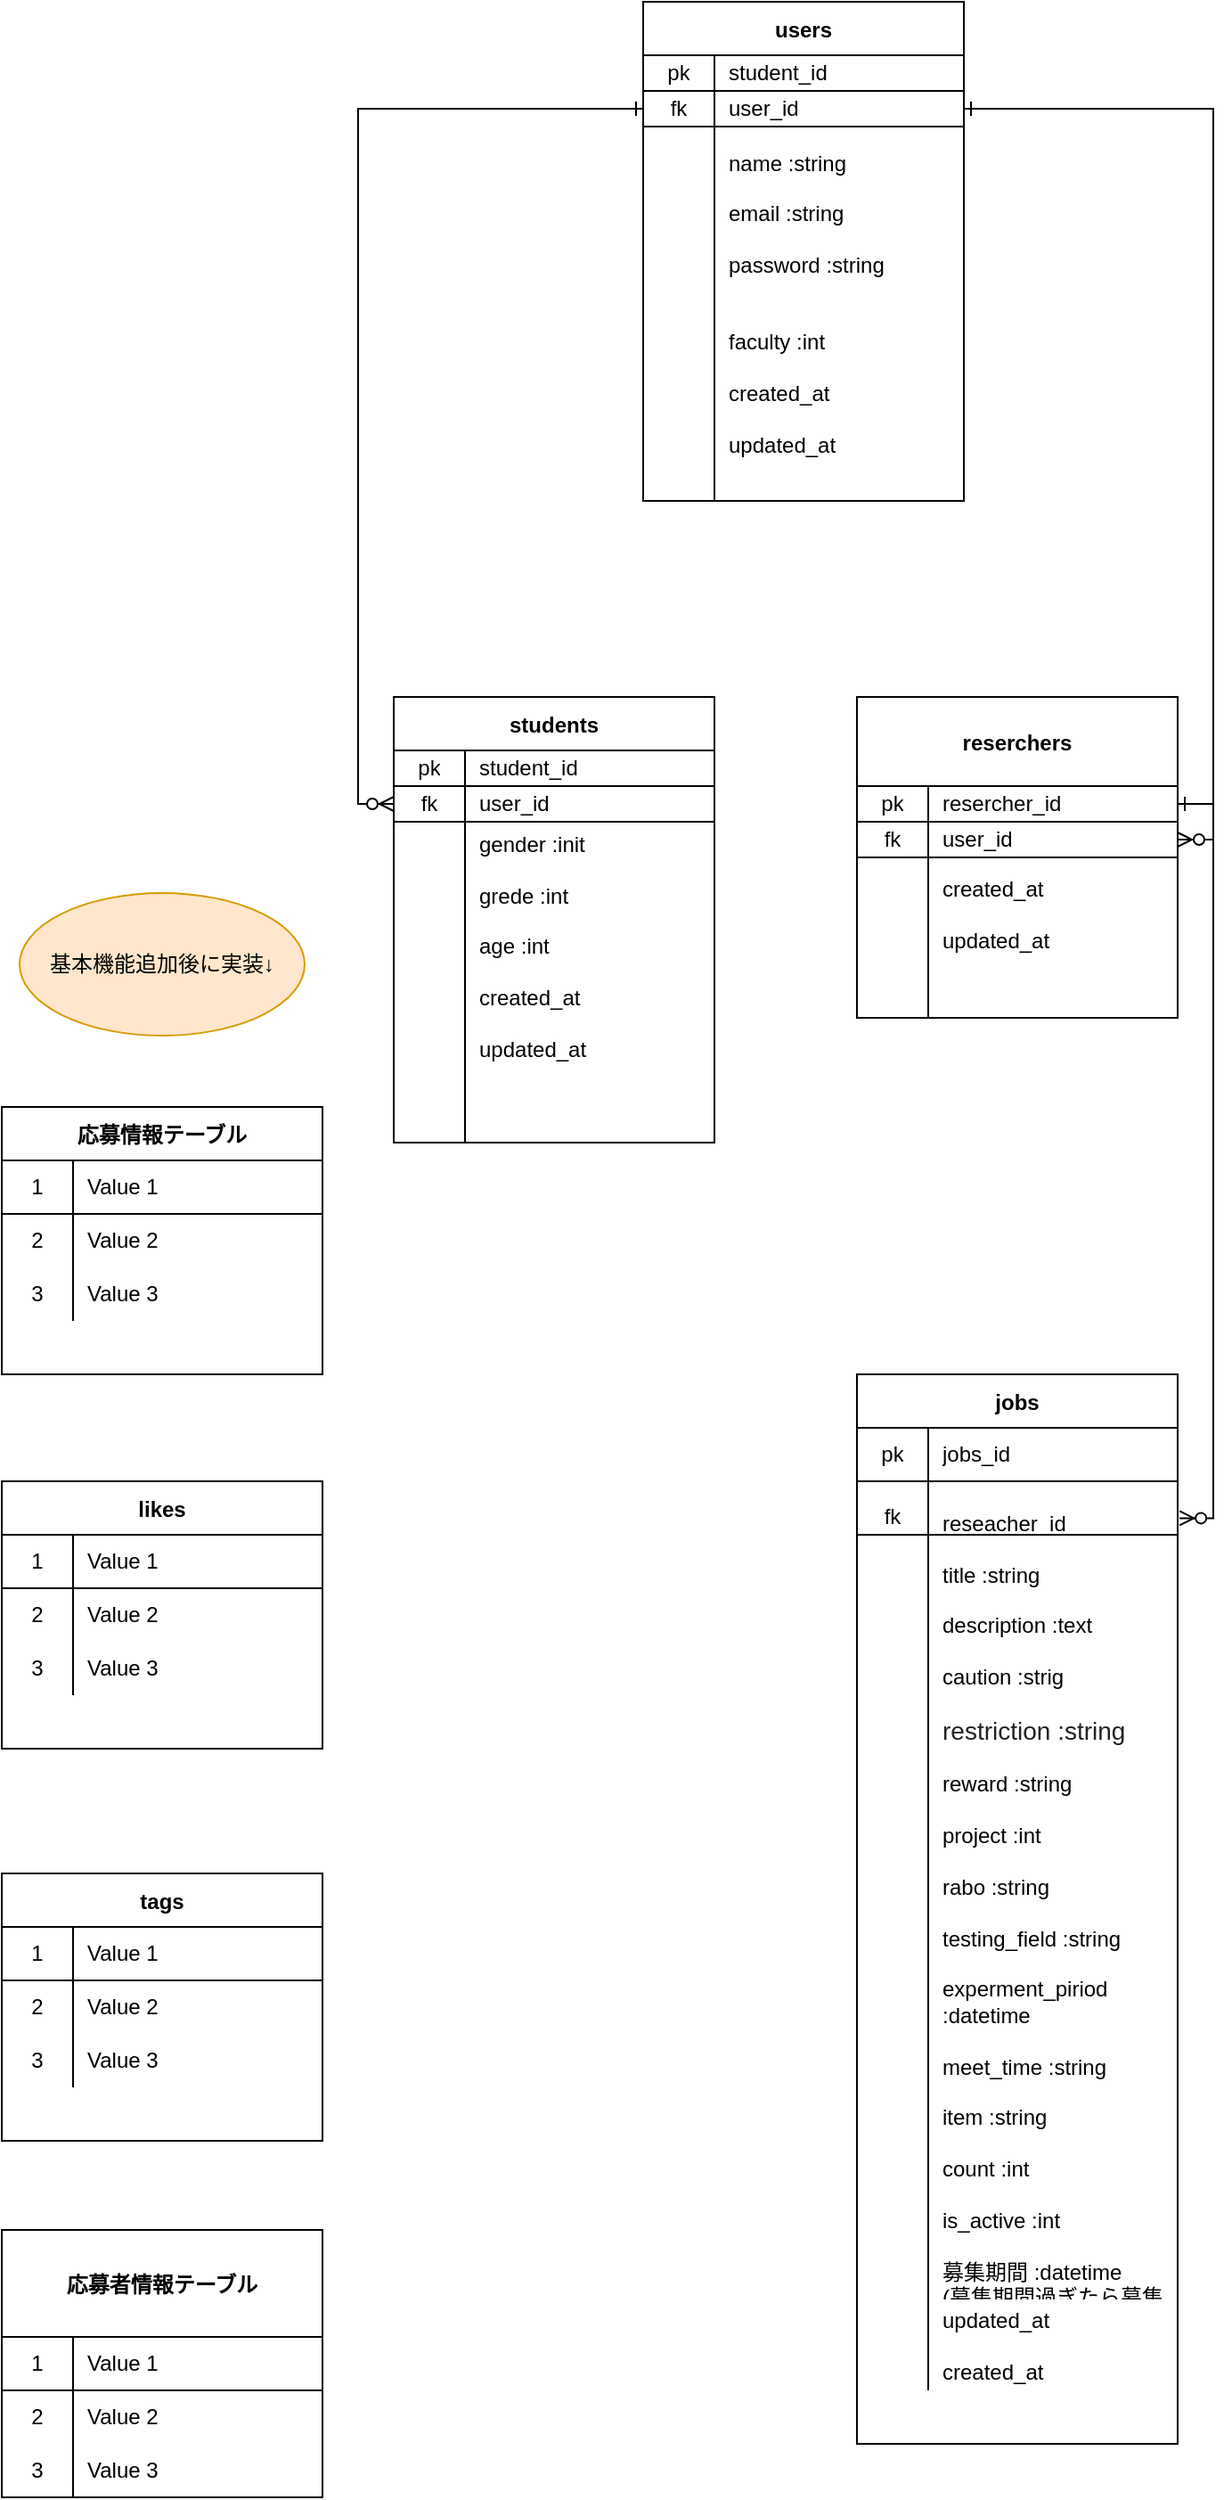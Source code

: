 <mxfile version="15.2.9" type="github">
  <diagram id="j_O6NApABDsRDZ1z-aff" name="Page-1">
    <mxGraphModel dx="3980" dy="3216" grid="1" gridSize="10" guides="1" tooltips="1" connect="1" arrows="1" fold="1" page="1" pageScale="1" pageWidth="827" pageHeight="1169" math="0" shadow="0">
      <root>
        <mxCell id="0" />
        <mxCell id="1" parent="0" />
        <mxCell id="E43GTgpT8_VpPOF3MOeO-1" value="reserchers" style="shape=table;startSize=50;container=1;collapsible=0;childLayout=tableLayout;fixedRows=1;rowLines=0;fontStyle=1;align=center;pointerEvents=1;" parent="1" vertex="1">
          <mxGeometry x="10" y="10" width="180" height="180" as="geometry" />
        </mxCell>
        <mxCell id="E43GTgpT8_VpPOF3MOeO-2" value="" style="shape=partialRectangle;html=1;whiteSpace=wrap;collapsible=0;dropTarget=0;pointerEvents=1;fillColor=none;top=0;left=0;bottom=1;right=0;points=[[0,0.5],[1,0.5]];portConstraint=eastwest;" parent="E43GTgpT8_VpPOF3MOeO-1" vertex="1">
          <mxGeometry y="50" width="180" height="20" as="geometry" />
        </mxCell>
        <mxCell id="E43GTgpT8_VpPOF3MOeO-3" value="pk" style="shape=partialRectangle;html=1;whiteSpace=wrap;connectable=0;fillColor=none;top=0;left=0;bottom=0;right=0;overflow=hidden;pointerEvents=1;" parent="E43GTgpT8_VpPOF3MOeO-2" vertex="1">
          <mxGeometry width="40" height="20" as="geometry">
            <mxRectangle width="40" height="20" as="alternateBounds" />
          </mxGeometry>
        </mxCell>
        <mxCell id="E43GTgpT8_VpPOF3MOeO-4" value="resercher_id" style="shape=partialRectangle;html=1;whiteSpace=wrap;connectable=0;fillColor=none;top=0;left=0;bottom=0;right=0;align=left;spacingLeft=6;overflow=hidden;pointerEvents=1;" parent="E43GTgpT8_VpPOF3MOeO-2" vertex="1">
          <mxGeometry x="40" width="140" height="20" as="geometry">
            <mxRectangle width="140" height="20" as="alternateBounds" />
          </mxGeometry>
        </mxCell>
        <mxCell id="E43GTgpT8_VpPOF3MOeO-5" value="" style="shape=partialRectangle;html=1;whiteSpace=wrap;collapsible=0;dropTarget=0;pointerEvents=1;fillColor=none;top=0;left=0;bottom=0;right=0;points=[[0,0.5],[1,0.5]];portConstraint=eastwest;" parent="E43GTgpT8_VpPOF3MOeO-1" vertex="1">
          <mxGeometry y="70" width="180" height="90" as="geometry" />
        </mxCell>
        <mxCell id="E43GTgpT8_VpPOF3MOeO-6" value="" style="shape=partialRectangle;html=1;whiteSpace=wrap;connectable=0;fillColor=none;top=0;left=0;bottom=0;right=0;overflow=hidden;pointerEvents=1;" parent="E43GTgpT8_VpPOF3MOeO-5" vertex="1">
          <mxGeometry width="40" height="90" as="geometry">
            <mxRectangle width="40" height="90" as="alternateBounds" />
          </mxGeometry>
        </mxCell>
        <mxCell id="E43GTgpT8_VpPOF3MOeO-7" value="&lt;br&gt;created_at&lt;br&gt;&lt;br&gt;updated_at" style="shape=partialRectangle;html=1;whiteSpace=wrap;connectable=0;fillColor=none;top=0;left=0;bottom=0;right=0;align=left;spacingLeft=6;overflow=hidden;pointerEvents=1;" parent="E43GTgpT8_VpPOF3MOeO-5" vertex="1">
          <mxGeometry x="40" width="140" height="90" as="geometry">
            <mxRectangle width="140" height="90" as="alternateBounds" />
          </mxGeometry>
        </mxCell>
        <mxCell id="E43GTgpT8_VpPOF3MOeO-8" value="" style="shape=partialRectangle;html=1;whiteSpace=wrap;collapsible=0;dropTarget=0;pointerEvents=1;fillColor=none;top=0;left=0;bottom=0;right=0;points=[[0,0.5],[1,0.5]];portConstraint=eastwest;" parent="E43GTgpT8_VpPOF3MOeO-1" vertex="1">
          <mxGeometry y="160" width="180" height="20" as="geometry" />
        </mxCell>
        <mxCell id="E43GTgpT8_VpPOF3MOeO-9" value="" style="shape=partialRectangle;html=1;whiteSpace=wrap;connectable=0;fillColor=none;top=0;left=0;bottom=0;right=0;overflow=hidden;pointerEvents=1;" parent="E43GTgpT8_VpPOF3MOeO-8" vertex="1">
          <mxGeometry width="40" height="20" as="geometry">
            <mxRectangle width="40" height="20" as="alternateBounds" />
          </mxGeometry>
        </mxCell>
        <mxCell id="E43GTgpT8_VpPOF3MOeO-10" value="" style="shape=partialRectangle;html=1;whiteSpace=wrap;connectable=0;fillColor=none;top=0;left=0;bottom=0;right=0;align=left;spacingLeft=6;overflow=hidden;pointerEvents=1;" parent="E43GTgpT8_VpPOF3MOeO-8" vertex="1">
          <mxGeometry x="40" width="140" height="20" as="geometry">
            <mxRectangle width="140" height="20" as="alternateBounds" />
          </mxGeometry>
        </mxCell>
        <mxCell id="E43GTgpT8_VpPOF3MOeO-11" value="students" style="shape=table;startSize=30;container=1;collapsible=0;childLayout=tableLayout;fixedRows=1;rowLines=0;fontStyle=1;align=center;pointerEvents=1;" parent="1" vertex="1">
          <mxGeometry x="-250" y="10" width="180" height="250" as="geometry" />
        </mxCell>
        <mxCell id="E43GTgpT8_VpPOF3MOeO-12" value="" style="shape=partialRectangle;html=1;whiteSpace=wrap;collapsible=0;dropTarget=0;pointerEvents=1;fillColor=none;top=0;left=0;bottom=1;right=0;points=[[0,0.5],[1,0.5]];portConstraint=eastwest;" parent="E43GTgpT8_VpPOF3MOeO-11" vertex="1">
          <mxGeometry y="30" width="180" height="20" as="geometry" />
        </mxCell>
        <mxCell id="E43GTgpT8_VpPOF3MOeO-13" value="pk" style="shape=partialRectangle;html=1;whiteSpace=wrap;connectable=0;fillColor=none;top=0;left=0;bottom=0;right=0;overflow=hidden;pointerEvents=1;" parent="E43GTgpT8_VpPOF3MOeO-12" vertex="1">
          <mxGeometry width="40" height="20" as="geometry">
            <mxRectangle width="40" height="20" as="alternateBounds" />
          </mxGeometry>
        </mxCell>
        <mxCell id="E43GTgpT8_VpPOF3MOeO-14" value="student_id" style="shape=partialRectangle;html=1;whiteSpace=wrap;connectable=0;fillColor=none;top=0;left=0;bottom=0;right=0;align=left;spacingLeft=6;overflow=hidden;pointerEvents=1;" parent="E43GTgpT8_VpPOF3MOeO-12" vertex="1">
          <mxGeometry x="40" width="140" height="20" as="geometry">
            <mxRectangle width="140" height="20" as="alternateBounds" />
          </mxGeometry>
        </mxCell>
        <mxCell id="E43GTgpT8_VpPOF3MOeO-15" value="" style="shape=partialRectangle;html=1;whiteSpace=wrap;collapsible=0;dropTarget=0;pointerEvents=1;fillColor=none;top=0;left=0;bottom=0;right=0;points=[[0,0.5],[1,0.5]];portConstraint=eastwest;" parent="E43GTgpT8_VpPOF3MOeO-11" vertex="1">
          <mxGeometry y="50" width="180" height="180" as="geometry" />
        </mxCell>
        <mxCell id="E43GTgpT8_VpPOF3MOeO-16" value="" style="shape=partialRectangle;html=1;whiteSpace=wrap;connectable=0;fillColor=none;top=0;left=0;bottom=0;right=0;overflow=hidden;pointerEvents=1;" parent="E43GTgpT8_VpPOF3MOeO-15" vertex="1">
          <mxGeometry width="40" height="180" as="geometry">
            <mxRectangle width="40" height="180" as="alternateBounds" />
          </mxGeometry>
        </mxCell>
        <mxCell id="E43GTgpT8_VpPOF3MOeO-17" value="gender :init&lt;br&gt;&lt;br&gt;grede :int&lt;br&gt;&lt;br&gt;age :int&lt;br&gt;&lt;br&gt;created_at&lt;br&gt;&lt;br&gt;updated_at" style="shape=partialRectangle;html=1;whiteSpace=wrap;connectable=0;fillColor=none;top=0;left=0;bottom=0;right=0;align=left;spacingLeft=6;overflow=hidden;pointerEvents=1;" parent="E43GTgpT8_VpPOF3MOeO-15" vertex="1">
          <mxGeometry x="40" width="140" height="180" as="geometry">
            <mxRectangle width="140" height="180" as="alternateBounds" />
          </mxGeometry>
        </mxCell>
        <mxCell id="E43GTgpT8_VpPOF3MOeO-18" value="" style="shape=partialRectangle;html=1;whiteSpace=wrap;collapsible=0;dropTarget=0;pointerEvents=1;fillColor=none;top=0;left=0;bottom=0;right=0;points=[[0,0.5],[1,0.5]];portConstraint=eastwest;" parent="E43GTgpT8_VpPOF3MOeO-11" vertex="1">
          <mxGeometry y="230" width="180" height="20" as="geometry" />
        </mxCell>
        <mxCell id="E43GTgpT8_VpPOF3MOeO-19" value="" style="shape=partialRectangle;html=1;whiteSpace=wrap;connectable=0;fillColor=none;top=0;left=0;bottom=0;right=0;overflow=hidden;pointerEvents=1;" parent="E43GTgpT8_VpPOF3MOeO-18" vertex="1">
          <mxGeometry width="40" height="20" as="geometry">
            <mxRectangle width="40" height="20" as="alternateBounds" />
          </mxGeometry>
        </mxCell>
        <mxCell id="E43GTgpT8_VpPOF3MOeO-20" value="" style="shape=partialRectangle;html=1;whiteSpace=wrap;connectable=0;fillColor=none;top=0;left=0;bottom=0;right=0;align=left;spacingLeft=6;overflow=hidden;pointerEvents=1;" parent="E43GTgpT8_VpPOF3MOeO-18" vertex="1">
          <mxGeometry x="40" width="140" height="20" as="geometry">
            <mxRectangle width="140" height="20" as="alternateBounds" />
          </mxGeometry>
        </mxCell>
        <mxCell id="E43GTgpT8_VpPOF3MOeO-23" value="jobs" style="shape=table;startSize=30;container=1;collapsible=0;childLayout=tableLayout;fixedRows=1;rowLines=0;fontStyle=1;align=center;pointerEvents=1;" parent="1" vertex="1">
          <mxGeometry x="10" y="390" width="180" height="600" as="geometry" />
        </mxCell>
        <mxCell id="E43GTgpT8_VpPOF3MOeO-24" value="" style="shape=partialRectangle;html=1;whiteSpace=wrap;collapsible=0;dropTarget=0;pointerEvents=1;fillColor=none;top=0;left=0;bottom=1;right=0;points=[[0,0.5],[1,0.5]];portConstraint=eastwest;" parent="E43GTgpT8_VpPOF3MOeO-23" vertex="1">
          <mxGeometry y="30" width="180" height="30" as="geometry" />
        </mxCell>
        <mxCell id="E43GTgpT8_VpPOF3MOeO-25" value="pk" style="shape=partialRectangle;html=1;whiteSpace=wrap;connectable=0;fillColor=none;top=0;left=0;bottom=0;right=0;overflow=hidden;pointerEvents=1;" parent="E43GTgpT8_VpPOF3MOeO-24" vertex="1">
          <mxGeometry width="40" height="30" as="geometry">
            <mxRectangle width="40" height="30" as="alternateBounds" />
          </mxGeometry>
        </mxCell>
        <mxCell id="E43GTgpT8_VpPOF3MOeO-26" value="jobs_id" style="shape=partialRectangle;html=1;whiteSpace=wrap;connectable=0;fillColor=none;top=0;left=0;bottom=0;right=0;align=left;spacingLeft=6;overflow=hidden;pointerEvents=1;" parent="E43GTgpT8_VpPOF3MOeO-24" vertex="1">
          <mxGeometry x="40" width="140" height="30" as="geometry">
            <mxRectangle width="140" height="30" as="alternateBounds" />
          </mxGeometry>
        </mxCell>
        <mxCell id="E43GTgpT8_VpPOF3MOeO-27" value="" style="shape=partialRectangle;html=1;whiteSpace=wrap;collapsible=0;dropTarget=0;pointerEvents=1;fillColor=none;top=0;left=0;bottom=0;right=0;points=[[0,0.5],[1,0.5]];portConstraint=eastwest;" parent="E43GTgpT8_VpPOF3MOeO-23" vertex="1">
          <mxGeometry y="60" width="180" height="460" as="geometry" />
        </mxCell>
        <mxCell id="E43GTgpT8_VpPOF3MOeO-28" value="" style="shape=partialRectangle;html=1;whiteSpace=wrap;connectable=0;fillColor=none;top=0;left=0;bottom=0;right=0;overflow=hidden;pointerEvents=1;" parent="E43GTgpT8_VpPOF3MOeO-27" vertex="1">
          <mxGeometry width="40" height="460" as="geometry">
            <mxRectangle width="40" height="460" as="alternateBounds" />
          </mxGeometry>
        </mxCell>
        <mxCell id="E43GTgpT8_VpPOF3MOeO-29" value="&lt;br&gt;reseacher_id&lt;br&gt;&lt;br&gt;title :string&lt;br&gt;&lt;br&gt;description :text&lt;br&gt;&lt;br&gt;caution :strig&lt;br&gt;&lt;br&gt;&lt;span style=&quot;color: rgb(34 , 34 , 34) ; font-family: &amp;#34;arial&amp;#34; , sans-serif ; font-size: 14px ; background-color: rgb(255 , 255 , 255)&quot;&gt;restriction :string&lt;br&gt;&lt;/span&gt;&lt;br&gt;reward :string&lt;br&gt;&lt;br&gt;project :int&lt;br&gt;&lt;br&gt;rabo :string&lt;br&gt;&lt;br&gt;testing_field :string&lt;br&gt;&lt;br&gt;experment_piriod :datetime&lt;br&gt;&lt;br&gt;meet_time :string&lt;br&gt;&lt;br&gt;item :string&lt;br&gt;&lt;br&gt;count :int&lt;br&gt;&lt;br&gt;is_active :int&lt;br&gt;&lt;br&gt;募集期間 :datetime&lt;br&gt;(募集期間過ぎたら募集停止にさせる&lt;br&gt;&lt;br&gt;&amp;nbsp;&lt;br&gt;&lt;br&gt;&lt;br&gt;" style="shape=partialRectangle;html=1;whiteSpace=wrap;connectable=0;fillColor=none;top=0;left=0;bottom=0;right=0;align=left;spacingLeft=6;overflow=hidden;pointerEvents=1;" parent="E43GTgpT8_VpPOF3MOeO-27" vertex="1">
          <mxGeometry x="40" width="140" height="460" as="geometry">
            <mxRectangle width="140" height="460" as="alternateBounds" />
          </mxGeometry>
        </mxCell>
        <mxCell id="E43GTgpT8_VpPOF3MOeO-30" value="" style="shape=partialRectangle;html=1;whiteSpace=wrap;collapsible=0;dropTarget=0;pointerEvents=1;fillColor=none;top=0;left=0;bottom=0;right=0;points=[[0,0.5],[1,0.5]];portConstraint=eastwest;" parent="E43GTgpT8_VpPOF3MOeO-23" vertex="1">
          <mxGeometry y="520" width="180" height="50" as="geometry" />
        </mxCell>
        <mxCell id="E43GTgpT8_VpPOF3MOeO-31" value="" style="shape=partialRectangle;html=1;whiteSpace=wrap;connectable=0;fillColor=none;top=0;left=0;bottom=0;right=0;overflow=hidden;pointerEvents=1;" parent="E43GTgpT8_VpPOF3MOeO-30" vertex="1">
          <mxGeometry width="40" height="50" as="geometry">
            <mxRectangle width="40" height="50" as="alternateBounds" />
          </mxGeometry>
        </mxCell>
        <mxCell id="E43GTgpT8_VpPOF3MOeO-32" value="updated_at&lt;br&gt;&lt;br&gt;created_at" style="shape=partialRectangle;html=1;whiteSpace=wrap;connectable=0;fillColor=none;top=0;left=0;bottom=0;right=0;align=left;spacingLeft=6;overflow=hidden;pointerEvents=1;" parent="E43GTgpT8_VpPOF3MOeO-30" vertex="1">
          <mxGeometry x="40" width="140" height="50" as="geometry">
            <mxRectangle width="140" height="50" as="alternateBounds" />
          </mxGeometry>
        </mxCell>
        <mxCell id="E43GTgpT8_VpPOF3MOeO-33" value="likes" style="shape=table;startSize=30;container=1;collapsible=0;childLayout=tableLayout;fixedRows=1;rowLines=0;fontStyle=1;align=center;pointerEvents=1;" parent="1" vertex="1">
          <mxGeometry x="-470" y="450" width="180" height="150" as="geometry" />
        </mxCell>
        <mxCell id="E43GTgpT8_VpPOF3MOeO-34" value="" style="shape=partialRectangle;html=1;whiteSpace=wrap;collapsible=0;dropTarget=0;pointerEvents=1;fillColor=none;top=0;left=0;bottom=1;right=0;points=[[0,0.5],[1,0.5]];portConstraint=eastwest;" parent="E43GTgpT8_VpPOF3MOeO-33" vertex="1">
          <mxGeometry y="30" width="180" height="30" as="geometry" />
        </mxCell>
        <mxCell id="E43GTgpT8_VpPOF3MOeO-35" value="1" style="shape=partialRectangle;html=1;whiteSpace=wrap;connectable=0;fillColor=none;top=0;left=0;bottom=0;right=0;overflow=hidden;pointerEvents=1;" parent="E43GTgpT8_VpPOF3MOeO-34" vertex="1">
          <mxGeometry width="40" height="30" as="geometry" />
        </mxCell>
        <mxCell id="E43GTgpT8_VpPOF3MOeO-36" value="Value 1" style="shape=partialRectangle;html=1;whiteSpace=wrap;connectable=0;fillColor=none;top=0;left=0;bottom=0;right=0;align=left;spacingLeft=6;overflow=hidden;pointerEvents=1;" parent="E43GTgpT8_VpPOF3MOeO-34" vertex="1">
          <mxGeometry x="40" width="140" height="30" as="geometry" />
        </mxCell>
        <mxCell id="E43GTgpT8_VpPOF3MOeO-37" value="" style="shape=partialRectangle;html=1;whiteSpace=wrap;collapsible=0;dropTarget=0;pointerEvents=1;fillColor=none;top=0;left=0;bottom=0;right=0;points=[[0,0.5],[1,0.5]];portConstraint=eastwest;" parent="E43GTgpT8_VpPOF3MOeO-33" vertex="1">
          <mxGeometry y="60" width="180" height="30" as="geometry" />
        </mxCell>
        <mxCell id="E43GTgpT8_VpPOF3MOeO-38" value="2" style="shape=partialRectangle;html=1;whiteSpace=wrap;connectable=0;fillColor=none;top=0;left=0;bottom=0;right=0;overflow=hidden;pointerEvents=1;" parent="E43GTgpT8_VpPOF3MOeO-37" vertex="1">
          <mxGeometry width="40" height="30" as="geometry" />
        </mxCell>
        <mxCell id="E43GTgpT8_VpPOF3MOeO-39" value="Value 2" style="shape=partialRectangle;html=1;whiteSpace=wrap;connectable=0;fillColor=none;top=0;left=0;bottom=0;right=0;align=left;spacingLeft=6;overflow=hidden;pointerEvents=1;" parent="E43GTgpT8_VpPOF3MOeO-37" vertex="1">
          <mxGeometry x="40" width="140" height="30" as="geometry" />
        </mxCell>
        <mxCell id="E43GTgpT8_VpPOF3MOeO-40" value="" style="shape=partialRectangle;html=1;whiteSpace=wrap;collapsible=0;dropTarget=0;pointerEvents=1;fillColor=none;top=0;left=0;bottom=0;right=0;points=[[0,0.5],[1,0.5]];portConstraint=eastwest;" parent="E43GTgpT8_VpPOF3MOeO-33" vertex="1">
          <mxGeometry y="90" width="180" height="30" as="geometry" />
        </mxCell>
        <mxCell id="E43GTgpT8_VpPOF3MOeO-41" value="3" style="shape=partialRectangle;html=1;whiteSpace=wrap;connectable=0;fillColor=none;top=0;left=0;bottom=0;right=0;overflow=hidden;pointerEvents=1;" parent="E43GTgpT8_VpPOF3MOeO-40" vertex="1">
          <mxGeometry width="40" height="30" as="geometry" />
        </mxCell>
        <mxCell id="E43GTgpT8_VpPOF3MOeO-42" value="Value 3" style="shape=partialRectangle;html=1;whiteSpace=wrap;connectable=0;fillColor=none;top=0;left=0;bottom=0;right=0;align=left;spacingLeft=6;overflow=hidden;pointerEvents=1;" parent="E43GTgpT8_VpPOF3MOeO-40" vertex="1">
          <mxGeometry x="40" width="140" height="30" as="geometry" />
        </mxCell>
        <mxCell id="E43GTgpT8_VpPOF3MOeO-69" value="応募者情報テーブル" style="shape=table;startSize=60;container=1;collapsible=0;childLayout=tableLayout;fixedRows=1;rowLines=0;fontStyle=1;align=center;pointerEvents=1;" parent="1" vertex="1">
          <mxGeometry x="-470" y="870" width="180" height="150" as="geometry" />
        </mxCell>
        <mxCell id="E43GTgpT8_VpPOF3MOeO-70" value="" style="shape=partialRectangle;html=1;whiteSpace=wrap;collapsible=0;dropTarget=0;pointerEvents=1;fillColor=none;top=0;left=0;bottom=1;right=0;points=[[0,0.5],[1,0.5]];portConstraint=eastwest;" parent="E43GTgpT8_VpPOF3MOeO-69" vertex="1">
          <mxGeometry y="60" width="180" height="30" as="geometry" />
        </mxCell>
        <mxCell id="E43GTgpT8_VpPOF3MOeO-71" value="1" style="shape=partialRectangle;html=1;whiteSpace=wrap;connectable=0;fillColor=none;top=0;left=0;bottom=0;right=0;overflow=hidden;pointerEvents=1;" parent="E43GTgpT8_VpPOF3MOeO-70" vertex="1">
          <mxGeometry width="40" height="30" as="geometry">
            <mxRectangle width="40" height="30" as="alternateBounds" />
          </mxGeometry>
        </mxCell>
        <mxCell id="E43GTgpT8_VpPOF3MOeO-72" value="Value 1" style="shape=partialRectangle;html=1;whiteSpace=wrap;connectable=0;fillColor=none;top=0;left=0;bottom=0;right=0;align=left;spacingLeft=6;overflow=hidden;pointerEvents=1;" parent="E43GTgpT8_VpPOF3MOeO-70" vertex="1">
          <mxGeometry x="40" width="140" height="30" as="geometry">
            <mxRectangle width="140" height="30" as="alternateBounds" />
          </mxGeometry>
        </mxCell>
        <mxCell id="E43GTgpT8_VpPOF3MOeO-73" value="" style="shape=partialRectangle;html=1;whiteSpace=wrap;collapsible=0;dropTarget=0;pointerEvents=1;fillColor=none;top=0;left=0;bottom=0;right=0;points=[[0,0.5],[1,0.5]];portConstraint=eastwest;" parent="E43GTgpT8_VpPOF3MOeO-69" vertex="1">
          <mxGeometry y="90" width="180" height="30" as="geometry" />
        </mxCell>
        <mxCell id="E43GTgpT8_VpPOF3MOeO-74" value="2" style="shape=partialRectangle;html=1;whiteSpace=wrap;connectable=0;fillColor=none;top=0;left=0;bottom=0;right=0;overflow=hidden;pointerEvents=1;" parent="E43GTgpT8_VpPOF3MOeO-73" vertex="1">
          <mxGeometry width="40" height="30" as="geometry">
            <mxRectangle width="40" height="30" as="alternateBounds" />
          </mxGeometry>
        </mxCell>
        <mxCell id="E43GTgpT8_VpPOF3MOeO-75" value="Value 2" style="shape=partialRectangle;html=1;whiteSpace=wrap;connectable=0;fillColor=none;top=0;left=0;bottom=0;right=0;align=left;spacingLeft=6;overflow=hidden;pointerEvents=1;" parent="E43GTgpT8_VpPOF3MOeO-73" vertex="1">
          <mxGeometry x="40" width="140" height="30" as="geometry">
            <mxRectangle width="140" height="30" as="alternateBounds" />
          </mxGeometry>
        </mxCell>
        <mxCell id="E43GTgpT8_VpPOF3MOeO-76" value="" style="shape=partialRectangle;html=1;whiteSpace=wrap;collapsible=0;dropTarget=0;pointerEvents=1;fillColor=none;top=0;left=0;bottom=0;right=0;points=[[0,0.5],[1,0.5]];portConstraint=eastwest;" parent="E43GTgpT8_VpPOF3MOeO-69" vertex="1">
          <mxGeometry y="120" width="180" height="30" as="geometry" />
        </mxCell>
        <mxCell id="E43GTgpT8_VpPOF3MOeO-77" value="3" style="shape=partialRectangle;html=1;whiteSpace=wrap;connectable=0;fillColor=none;top=0;left=0;bottom=0;right=0;overflow=hidden;pointerEvents=1;" parent="E43GTgpT8_VpPOF3MOeO-76" vertex="1">
          <mxGeometry width="40" height="30" as="geometry">
            <mxRectangle width="40" height="30" as="alternateBounds" />
          </mxGeometry>
        </mxCell>
        <mxCell id="E43GTgpT8_VpPOF3MOeO-78" value="Value 3" style="shape=partialRectangle;html=1;whiteSpace=wrap;connectable=0;fillColor=none;top=0;left=0;bottom=0;right=0;align=left;spacingLeft=6;overflow=hidden;pointerEvents=1;" parent="E43GTgpT8_VpPOF3MOeO-76" vertex="1">
          <mxGeometry x="40" width="140" height="30" as="geometry">
            <mxRectangle width="140" height="30" as="alternateBounds" />
          </mxGeometry>
        </mxCell>
        <mxCell id="E43GTgpT8_VpPOF3MOeO-79" value="tags" style="shape=table;startSize=30;container=1;collapsible=0;childLayout=tableLayout;fixedRows=1;rowLines=0;fontStyle=1;align=center;pointerEvents=1;" parent="1" vertex="1">
          <mxGeometry x="-470" y="670" width="180" height="150" as="geometry" />
        </mxCell>
        <mxCell id="E43GTgpT8_VpPOF3MOeO-80" value="" style="shape=partialRectangle;html=1;whiteSpace=wrap;collapsible=0;dropTarget=0;pointerEvents=1;fillColor=none;top=0;left=0;bottom=1;right=0;points=[[0,0.5],[1,0.5]];portConstraint=eastwest;" parent="E43GTgpT8_VpPOF3MOeO-79" vertex="1">
          <mxGeometry y="30" width="180" height="30" as="geometry" />
        </mxCell>
        <mxCell id="E43GTgpT8_VpPOF3MOeO-81" value="1" style="shape=partialRectangle;html=1;whiteSpace=wrap;connectable=0;fillColor=none;top=0;left=0;bottom=0;right=0;overflow=hidden;pointerEvents=1;" parent="E43GTgpT8_VpPOF3MOeO-80" vertex="1">
          <mxGeometry width="40" height="30" as="geometry" />
        </mxCell>
        <mxCell id="E43GTgpT8_VpPOF3MOeO-82" value="Value 1" style="shape=partialRectangle;html=1;whiteSpace=wrap;connectable=0;fillColor=none;top=0;left=0;bottom=0;right=0;align=left;spacingLeft=6;overflow=hidden;pointerEvents=1;" parent="E43GTgpT8_VpPOF3MOeO-80" vertex="1">
          <mxGeometry x="40" width="140" height="30" as="geometry" />
        </mxCell>
        <mxCell id="E43GTgpT8_VpPOF3MOeO-83" value="" style="shape=partialRectangle;html=1;whiteSpace=wrap;collapsible=0;dropTarget=0;pointerEvents=1;fillColor=none;top=0;left=0;bottom=0;right=0;points=[[0,0.5],[1,0.5]];portConstraint=eastwest;" parent="E43GTgpT8_VpPOF3MOeO-79" vertex="1">
          <mxGeometry y="60" width="180" height="30" as="geometry" />
        </mxCell>
        <mxCell id="E43GTgpT8_VpPOF3MOeO-84" value="2" style="shape=partialRectangle;html=1;whiteSpace=wrap;connectable=0;fillColor=none;top=0;left=0;bottom=0;right=0;overflow=hidden;pointerEvents=1;" parent="E43GTgpT8_VpPOF3MOeO-83" vertex="1">
          <mxGeometry width="40" height="30" as="geometry" />
        </mxCell>
        <mxCell id="E43GTgpT8_VpPOF3MOeO-85" value="Value 2" style="shape=partialRectangle;html=1;whiteSpace=wrap;connectable=0;fillColor=none;top=0;left=0;bottom=0;right=0;align=left;spacingLeft=6;overflow=hidden;pointerEvents=1;" parent="E43GTgpT8_VpPOF3MOeO-83" vertex="1">
          <mxGeometry x="40" width="140" height="30" as="geometry" />
        </mxCell>
        <mxCell id="E43GTgpT8_VpPOF3MOeO-86" value="" style="shape=partialRectangle;html=1;whiteSpace=wrap;collapsible=0;dropTarget=0;pointerEvents=1;fillColor=none;top=0;left=0;bottom=0;right=0;points=[[0,0.5],[1,0.5]];portConstraint=eastwest;" parent="E43GTgpT8_VpPOF3MOeO-79" vertex="1">
          <mxGeometry y="90" width="180" height="30" as="geometry" />
        </mxCell>
        <mxCell id="E43GTgpT8_VpPOF3MOeO-87" value="3" style="shape=partialRectangle;html=1;whiteSpace=wrap;connectable=0;fillColor=none;top=0;left=0;bottom=0;right=0;overflow=hidden;pointerEvents=1;" parent="E43GTgpT8_VpPOF3MOeO-86" vertex="1">
          <mxGeometry width="40" height="30" as="geometry" />
        </mxCell>
        <mxCell id="E43GTgpT8_VpPOF3MOeO-88" value="Value 3" style="shape=partialRectangle;html=1;whiteSpace=wrap;connectable=0;fillColor=none;top=0;left=0;bottom=0;right=0;align=left;spacingLeft=6;overflow=hidden;pointerEvents=1;" parent="E43GTgpT8_VpPOF3MOeO-86" vertex="1">
          <mxGeometry x="40" width="140" height="30" as="geometry" />
        </mxCell>
        <mxCell id="E43GTgpT8_VpPOF3MOeO-89" value="応募情報テーブル" style="shape=table;startSize=30;container=1;collapsible=0;childLayout=tableLayout;fixedRows=1;rowLines=0;fontStyle=1;align=center;pointerEvents=1;" parent="1" vertex="1">
          <mxGeometry x="-470" y="240" width="180" height="150" as="geometry" />
        </mxCell>
        <mxCell id="E43GTgpT8_VpPOF3MOeO-90" value="" style="shape=partialRectangle;html=1;whiteSpace=wrap;collapsible=0;dropTarget=0;pointerEvents=1;fillColor=none;top=0;left=0;bottom=1;right=0;points=[[0,0.5],[1,0.5]];portConstraint=eastwest;" parent="E43GTgpT8_VpPOF3MOeO-89" vertex="1">
          <mxGeometry y="30" width="180" height="30" as="geometry" />
        </mxCell>
        <mxCell id="E43GTgpT8_VpPOF3MOeO-91" value="1" style="shape=partialRectangle;html=1;whiteSpace=wrap;connectable=0;fillColor=none;top=0;left=0;bottom=0;right=0;overflow=hidden;pointerEvents=1;" parent="E43GTgpT8_VpPOF3MOeO-90" vertex="1">
          <mxGeometry width="40" height="30" as="geometry" />
        </mxCell>
        <mxCell id="E43GTgpT8_VpPOF3MOeO-92" value="Value 1" style="shape=partialRectangle;html=1;whiteSpace=wrap;connectable=0;fillColor=none;top=0;left=0;bottom=0;right=0;align=left;spacingLeft=6;overflow=hidden;pointerEvents=1;" parent="E43GTgpT8_VpPOF3MOeO-90" vertex="1">
          <mxGeometry x="40" width="140" height="30" as="geometry" />
        </mxCell>
        <mxCell id="E43GTgpT8_VpPOF3MOeO-93" value="" style="shape=partialRectangle;html=1;whiteSpace=wrap;collapsible=0;dropTarget=0;pointerEvents=1;fillColor=none;top=0;left=0;bottom=0;right=0;points=[[0,0.5],[1,0.5]];portConstraint=eastwest;" parent="E43GTgpT8_VpPOF3MOeO-89" vertex="1">
          <mxGeometry y="60" width="180" height="30" as="geometry" />
        </mxCell>
        <mxCell id="E43GTgpT8_VpPOF3MOeO-94" value="2" style="shape=partialRectangle;html=1;whiteSpace=wrap;connectable=0;fillColor=none;top=0;left=0;bottom=0;right=0;overflow=hidden;pointerEvents=1;" parent="E43GTgpT8_VpPOF3MOeO-93" vertex="1">
          <mxGeometry width="40" height="30" as="geometry" />
        </mxCell>
        <mxCell id="E43GTgpT8_VpPOF3MOeO-95" value="Value 2" style="shape=partialRectangle;html=1;whiteSpace=wrap;connectable=0;fillColor=none;top=0;left=0;bottom=0;right=0;align=left;spacingLeft=6;overflow=hidden;pointerEvents=1;" parent="E43GTgpT8_VpPOF3MOeO-93" vertex="1">
          <mxGeometry x="40" width="140" height="30" as="geometry" />
        </mxCell>
        <mxCell id="E43GTgpT8_VpPOF3MOeO-96" value="" style="shape=partialRectangle;html=1;whiteSpace=wrap;collapsible=0;dropTarget=0;pointerEvents=1;fillColor=none;top=0;left=0;bottom=0;right=0;points=[[0,0.5],[1,0.5]];portConstraint=eastwest;" parent="E43GTgpT8_VpPOF3MOeO-89" vertex="1">
          <mxGeometry y="90" width="180" height="30" as="geometry" />
        </mxCell>
        <mxCell id="E43GTgpT8_VpPOF3MOeO-97" value="3" style="shape=partialRectangle;html=1;whiteSpace=wrap;connectable=0;fillColor=none;top=0;left=0;bottom=0;right=0;overflow=hidden;pointerEvents=1;" parent="E43GTgpT8_VpPOF3MOeO-96" vertex="1">
          <mxGeometry width="40" height="30" as="geometry" />
        </mxCell>
        <mxCell id="E43GTgpT8_VpPOF3MOeO-98" value="Value 3" style="shape=partialRectangle;html=1;whiteSpace=wrap;connectable=0;fillColor=none;top=0;left=0;bottom=0;right=0;align=left;spacingLeft=6;overflow=hidden;pointerEvents=1;" parent="E43GTgpT8_VpPOF3MOeO-96" vertex="1">
          <mxGeometry x="40" width="140" height="30" as="geometry" />
        </mxCell>
        <mxCell id="E43GTgpT8_VpPOF3MOeO-99" value="fk" style="text;html=1;strokeColor=none;fillColor=none;align=center;verticalAlign=middle;whiteSpace=wrap;rounded=0;" parent="1" vertex="1">
          <mxGeometry x="10" y="460" width="40" height="20" as="geometry" />
        </mxCell>
        <mxCell id="E43GTgpT8_VpPOF3MOeO-102" value="" style="endArrow=none;html=1;" parent="1" edge="1">
          <mxGeometry width="50" height="50" relative="1" as="geometry">
            <mxPoint x="10" y="480" as="sourcePoint" />
            <mxPoint x="190" y="480" as="targetPoint" />
          </mxGeometry>
        </mxCell>
        <mxCell id="E43GTgpT8_VpPOF3MOeO-108" style="edgeStyle=orthogonalEdgeStyle;rounded=0;orthogonalLoop=1;jettySize=auto;html=1;exitX=1;exitY=0.5;exitDx=0;exitDy=0;entryX=1.006;entryY=0.045;entryDx=0;entryDy=0;entryPerimeter=0;endArrow=ERzeroToMany;endFill=1;startArrow=ERone;startFill=0;" parent="1" source="E43GTgpT8_VpPOF3MOeO-2" target="E43GTgpT8_VpPOF3MOeO-27" edge="1">
          <mxGeometry relative="1" as="geometry" />
        </mxCell>
        <mxCell id="ATE8ZknLRjWbhnegSZX5-18" value="基本機能追加後に実装↓" style="ellipse;whiteSpace=wrap;html=1;fillColor=#ffe6cc;strokeColor=#d79b00;" parent="1" vertex="1">
          <mxGeometry x="-460" y="120" width="160" height="80" as="geometry" />
        </mxCell>
        <mxCell id="lVU0xOBh6JcoiW86RP5A-3" value="" style="shape=partialRectangle;html=1;whiteSpace=wrap;collapsible=0;dropTarget=0;pointerEvents=1;fillColor=none;top=0;left=0;bottom=1;right=0;points=[[0,0.5],[1,0.5]];portConstraint=eastwest;" vertex="1" parent="1">
          <mxGeometry x="10" y="80" width="180" height="20" as="geometry" />
        </mxCell>
        <mxCell id="lVU0xOBh6JcoiW86RP5A-4" value="fk" style="shape=partialRectangle;html=1;whiteSpace=wrap;connectable=0;fillColor=none;top=0;left=0;bottom=0;right=0;overflow=hidden;pointerEvents=1;" vertex="1" parent="lVU0xOBh6JcoiW86RP5A-3">
          <mxGeometry width="40" height="20" as="geometry">
            <mxRectangle width="40" height="20" as="alternateBounds" />
          </mxGeometry>
        </mxCell>
        <mxCell id="lVU0xOBh6JcoiW86RP5A-5" value="user_id" style="shape=partialRectangle;html=1;whiteSpace=wrap;connectable=0;fillColor=none;top=0;left=0;bottom=0;right=0;align=left;spacingLeft=6;overflow=hidden;pointerEvents=1;" vertex="1" parent="lVU0xOBh6JcoiW86RP5A-3">
          <mxGeometry x="40" width="140" height="20" as="geometry">
            <mxRectangle width="140" height="20" as="alternateBounds" />
          </mxGeometry>
        </mxCell>
        <mxCell id="lVU0xOBh6JcoiW86RP5A-30" style="edgeStyle=orthogonalEdgeStyle;rounded=0;orthogonalLoop=1;jettySize=auto;html=1;exitX=0;exitY=0.5;exitDx=0;exitDy=0;entryX=0;entryY=0.5;entryDx=0;entryDy=0;startArrow=ERzeroToMany;startFill=1;endArrow=ERone;endFill=0;" edge="1" parent="1" source="lVU0xOBh6JcoiW86RP5A-12" target="lVU0xOBh6JcoiW86RP5A-25">
          <mxGeometry relative="1" as="geometry" />
        </mxCell>
        <mxCell id="lVU0xOBh6JcoiW86RP5A-12" value="" style="shape=partialRectangle;html=1;whiteSpace=wrap;collapsible=0;dropTarget=0;pointerEvents=1;fillColor=none;top=0;left=0;bottom=1;right=0;points=[[0,0.5],[1,0.5]];portConstraint=eastwest;" vertex="1" parent="1">
          <mxGeometry x="-250" y="60" width="180" height="20" as="geometry" />
        </mxCell>
        <mxCell id="lVU0xOBh6JcoiW86RP5A-13" value="fk" style="shape=partialRectangle;html=1;whiteSpace=wrap;connectable=0;fillColor=none;top=0;left=0;bottom=0;right=0;overflow=hidden;pointerEvents=1;" vertex="1" parent="lVU0xOBh6JcoiW86RP5A-12">
          <mxGeometry width="40" height="20" as="geometry">
            <mxRectangle width="40" height="20" as="alternateBounds" />
          </mxGeometry>
        </mxCell>
        <mxCell id="lVU0xOBh6JcoiW86RP5A-14" value="user_id" style="shape=partialRectangle;html=1;whiteSpace=wrap;connectable=0;fillColor=none;top=0;left=0;bottom=0;right=0;align=left;spacingLeft=6;overflow=hidden;pointerEvents=1;" vertex="1" parent="lVU0xOBh6JcoiW86RP5A-12">
          <mxGeometry x="40" width="140" height="20" as="geometry">
            <mxRectangle width="140" height="20" as="alternateBounds" />
          </mxGeometry>
        </mxCell>
        <mxCell id="lVU0xOBh6JcoiW86RP5A-15" value="users" style="shape=table;startSize=30;container=1;collapsible=0;childLayout=tableLayout;fixedRows=1;rowLines=0;fontStyle=1;align=center;pointerEvents=1;" vertex="1" parent="1">
          <mxGeometry x="-110" y="-380" width="180" height="280" as="geometry" />
        </mxCell>
        <mxCell id="lVU0xOBh6JcoiW86RP5A-16" value="" style="shape=partialRectangle;html=1;whiteSpace=wrap;collapsible=0;dropTarget=0;pointerEvents=1;fillColor=none;top=0;left=0;bottom=1;right=0;points=[[0,0.5],[1,0.5]];portConstraint=eastwest;" vertex="1" parent="lVU0xOBh6JcoiW86RP5A-15">
          <mxGeometry y="30" width="180" height="20" as="geometry" />
        </mxCell>
        <mxCell id="lVU0xOBh6JcoiW86RP5A-17" value="pk" style="shape=partialRectangle;html=1;whiteSpace=wrap;connectable=0;fillColor=none;top=0;left=0;bottom=0;right=0;overflow=hidden;pointerEvents=1;" vertex="1" parent="lVU0xOBh6JcoiW86RP5A-16">
          <mxGeometry width="40" height="20" as="geometry">
            <mxRectangle width="40" height="20" as="alternateBounds" />
          </mxGeometry>
        </mxCell>
        <mxCell id="lVU0xOBh6JcoiW86RP5A-18" value="student_id" style="shape=partialRectangle;html=1;whiteSpace=wrap;connectable=0;fillColor=none;top=0;left=0;bottom=0;right=0;align=left;spacingLeft=6;overflow=hidden;pointerEvents=1;" vertex="1" parent="lVU0xOBh6JcoiW86RP5A-16">
          <mxGeometry x="40" width="140" height="20" as="geometry">
            <mxRectangle width="140" height="20" as="alternateBounds" />
          </mxGeometry>
        </mxCell>
        <mxCell id="lVU0xOBh6JcoiW86RP5A-19" value="" style="shape=partialRectangle;html=1;whiteSpace=wrap;collapsible=0;dropTarget=0;pointerEvents=1;fillColor=none;top=0;left=0;bottom=0;right=0;points=[[0,0.5],[1,0.5]];portConstraint=eastwest;" vertex="1" parent="lVU0xOBh6JcoiW86RP5A-15">
          <mxGeometry y="50" width="180" height="210" as="geometry" />
        </mxCell>
        <mxCell id="lVU0xOBh6JcoiW86RP5A-20" value="" style="shape=partialRectangle;html=1;whiteSpace=wrap;connectable=0;fillColor=none;top=0;left=0;bottom=0;right=0;overflow=hidden;pointerEvents=1;" vertex="1" parent="lVU0xOBh6JcoiW86RP5A-19">
          <mxGeometry width="40" height="210" as="geometry">
            <mxRectangle width="40" height="210" as="alternateBounds" />
          </mxGeometry>
        </mxCell>
        <mxCell id="lVU0xOBh6JcoiW86RP5A-21" value="&lt;br&gt;&lt;br&gt;name :string&lt;br&gt;&lt;br&gt;email :string&lt;br&gt;&lt;br&gt;password :string&lt;br&gt;&lt;br&gt;&lt;br&gt;faculty :int&lt;br&gt;&lt;br&gt;created_at&lt;br&gt;&lt;br&gt;updated_at" style="shape=partialRectangle;html=1;whiteSpace=wrap;connectable=0;fillColor=none;top=0;left=0;bottom=0;right=0;align=left;spacingLeft=6;overflow=hidden;pointerEvents=1;" vertex="1" parent="lVU0xOBh6JcoiW86RP5A-19">
          <mxGeometry x="40" width="140" height="210" as="geometry">
            <mxRectangle width="140" height="210" as="alternateBounds" />
          </mxGeometry>
        </mxCell>
        <mxCell id="lVU0xOBh6JcoiW86RP5A-22" value="" style="shape=partialRectangle;html=1;whiteSpace=wrap;collapsible=0;dropTarget=0;pointerEvents=1;fillColor=none;top=0;left=0;bottom=0;right=0;points=[[0,0.5],[1,0.5]];portConstraint=eastwest;" vertex="1" parent="lVU0xOBh6JcoiW86RP5A-15">
          <mxGeometry y="260" width="180" height="20" as="geometry" />
        </mxCell>
        <mxCell id="lVU0xOBh6JcoiW86RP5A-23" value="" style="shape=partialRectangle;html=1;whiteSpace=wrap;connectable=0;fillColor=none;top=0;left=0;bottom=0;right=0;overflow=hidden;pointerEvents=1;" vertex="1" parent="lVU0xOBh6JcoiW86RP5A-22">
          <mxGeometry width="40" height="20" as="geometry">
            <mxRectangle width="40" height="20" as="alternateBounds" />
          </mxGeometry>
        </mxCell>
        <mxCell id="lVU0xOBh6JcoiW86RP5A-24" value="" style="shape=partialRectangle;html=1;whiteSpace=wrap;connectable=0;fillColor=none;top=0;left=0;bottom=0;right=0;align=left;spacingLeft=6;overflow=hidden;pointerEvents=1;" vertex="1" parent="lVU0xOBh6JcoiW86RP5A-22">
          <mxGeometry x="40" width="140" height="20" as="geometry">
            <mxRectangle width="140" height="20" as="alternateBounds" />
          </mxGeometry>
        </mxCell>
        <mxCell id="lVU0xOBh6JcoiW86RP5A-31" style="edgeStyle=orthogonalEdgeStyle;rounded=0;orthogonalLoop=1;jettySize=auto;html=1;exitX=1;exitY=0.5;exitDx=0;exitDy=0;entryX=1;entryY=0.5;entryDx=0;entryDy=0;startArrow=ERone;startFill=0;endArrow=ERzeroToMany;endFill=0;" edge="1" parent="1" source="lVU0xOBh6JcoiW86RP5A-25" target="lVU0xOBh6JcoiW86RP5A-3">
          <mxGeometry relative="1" as="geometry" />
        </mxCell>
        <mxCell id="lVU0xOBh6JcoiW86RP5A-25" value="" style="shape=partialRectangle;html=1;whiteSpace=wrap;collapsible=0;dropTarget=0;pointerEvents=1;fillColor=none;top=0;left=0;bottom=1;right=0;points=[[0,0.5],[1,0.5]];portConstraint=eastwest;" vertex="1" parent="1">
          <mxGeometry x="-110" y="-330" width="180" height="20" as="geometry" />
        </mxCell>
        <mxCell id="lVU0xOBh6JcoiW86RP5A-26" value="fk" style="shape=partialRectangle;html=1;whiteSpace=wrap;connectable=0;fillColor=none;top=0;left=0;bottom=0;right=0;overflow=hidden;pointerEvents=1;" vertex="1" parent="lVU0xOBh6JcoiW86RP5A-25">
          <mxGeometry width="40" height="20" as="geometry">
            <mxRectangle width="40" height="20" as="alternateBounds" />
          </mxGeometry>
        </mxCell>
        <mxCell id="lVU0xOBh6JcoiW86RP5A-27" value="user_id" style="shape=partialRectangle;html=1;whiteSpace=wrap;connectable=0;fillColor=none;top=0;left=0;bottom=0;right=0;align=left;spacingLeft=6;overflow=hidden;pointerEvents=1;" vertex="1" parent="lVU0xOBh6JcoiW86RP5A-25">
          <mxGeometry x="40" width="140" height="20" as="geometry">
            <mxRectangle width="140" height="20" as="alternateBounds" />
          </mxGeometry>
        </mxCell>
      </root>
    </mxGraphModel>
  </diagram>
</mxfile>
